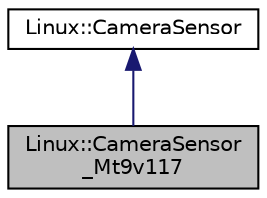 digraph "Linux::CameraSensor_Mt9v117"
{
 // INTERACTIVE_SVG=YES
  edge [fontname="Helvetica",fontsize="10",labelfontname="Helvetica",labelfontsize="10"];
  node [fontname="Helvetica",fontsize="10",shape=record];
  Node1 [label="Linux::CameraSensor\l_Mt9v117",height=0.2,width=0.4,color="black", fillcolor="grey75", style="filled", fontcolor="black"];
  Node2 -> Node1 [dir="back",color="midnightblue",fontsize="10",style="solid",fontname="Helvetica"];
  Node2 [label="Linux::CameraSensor",height=0.2,width=0.4,color="black", fillcolor="white", style="filled",URL="$classLinux_1_1CameraSensor.html"];
}
